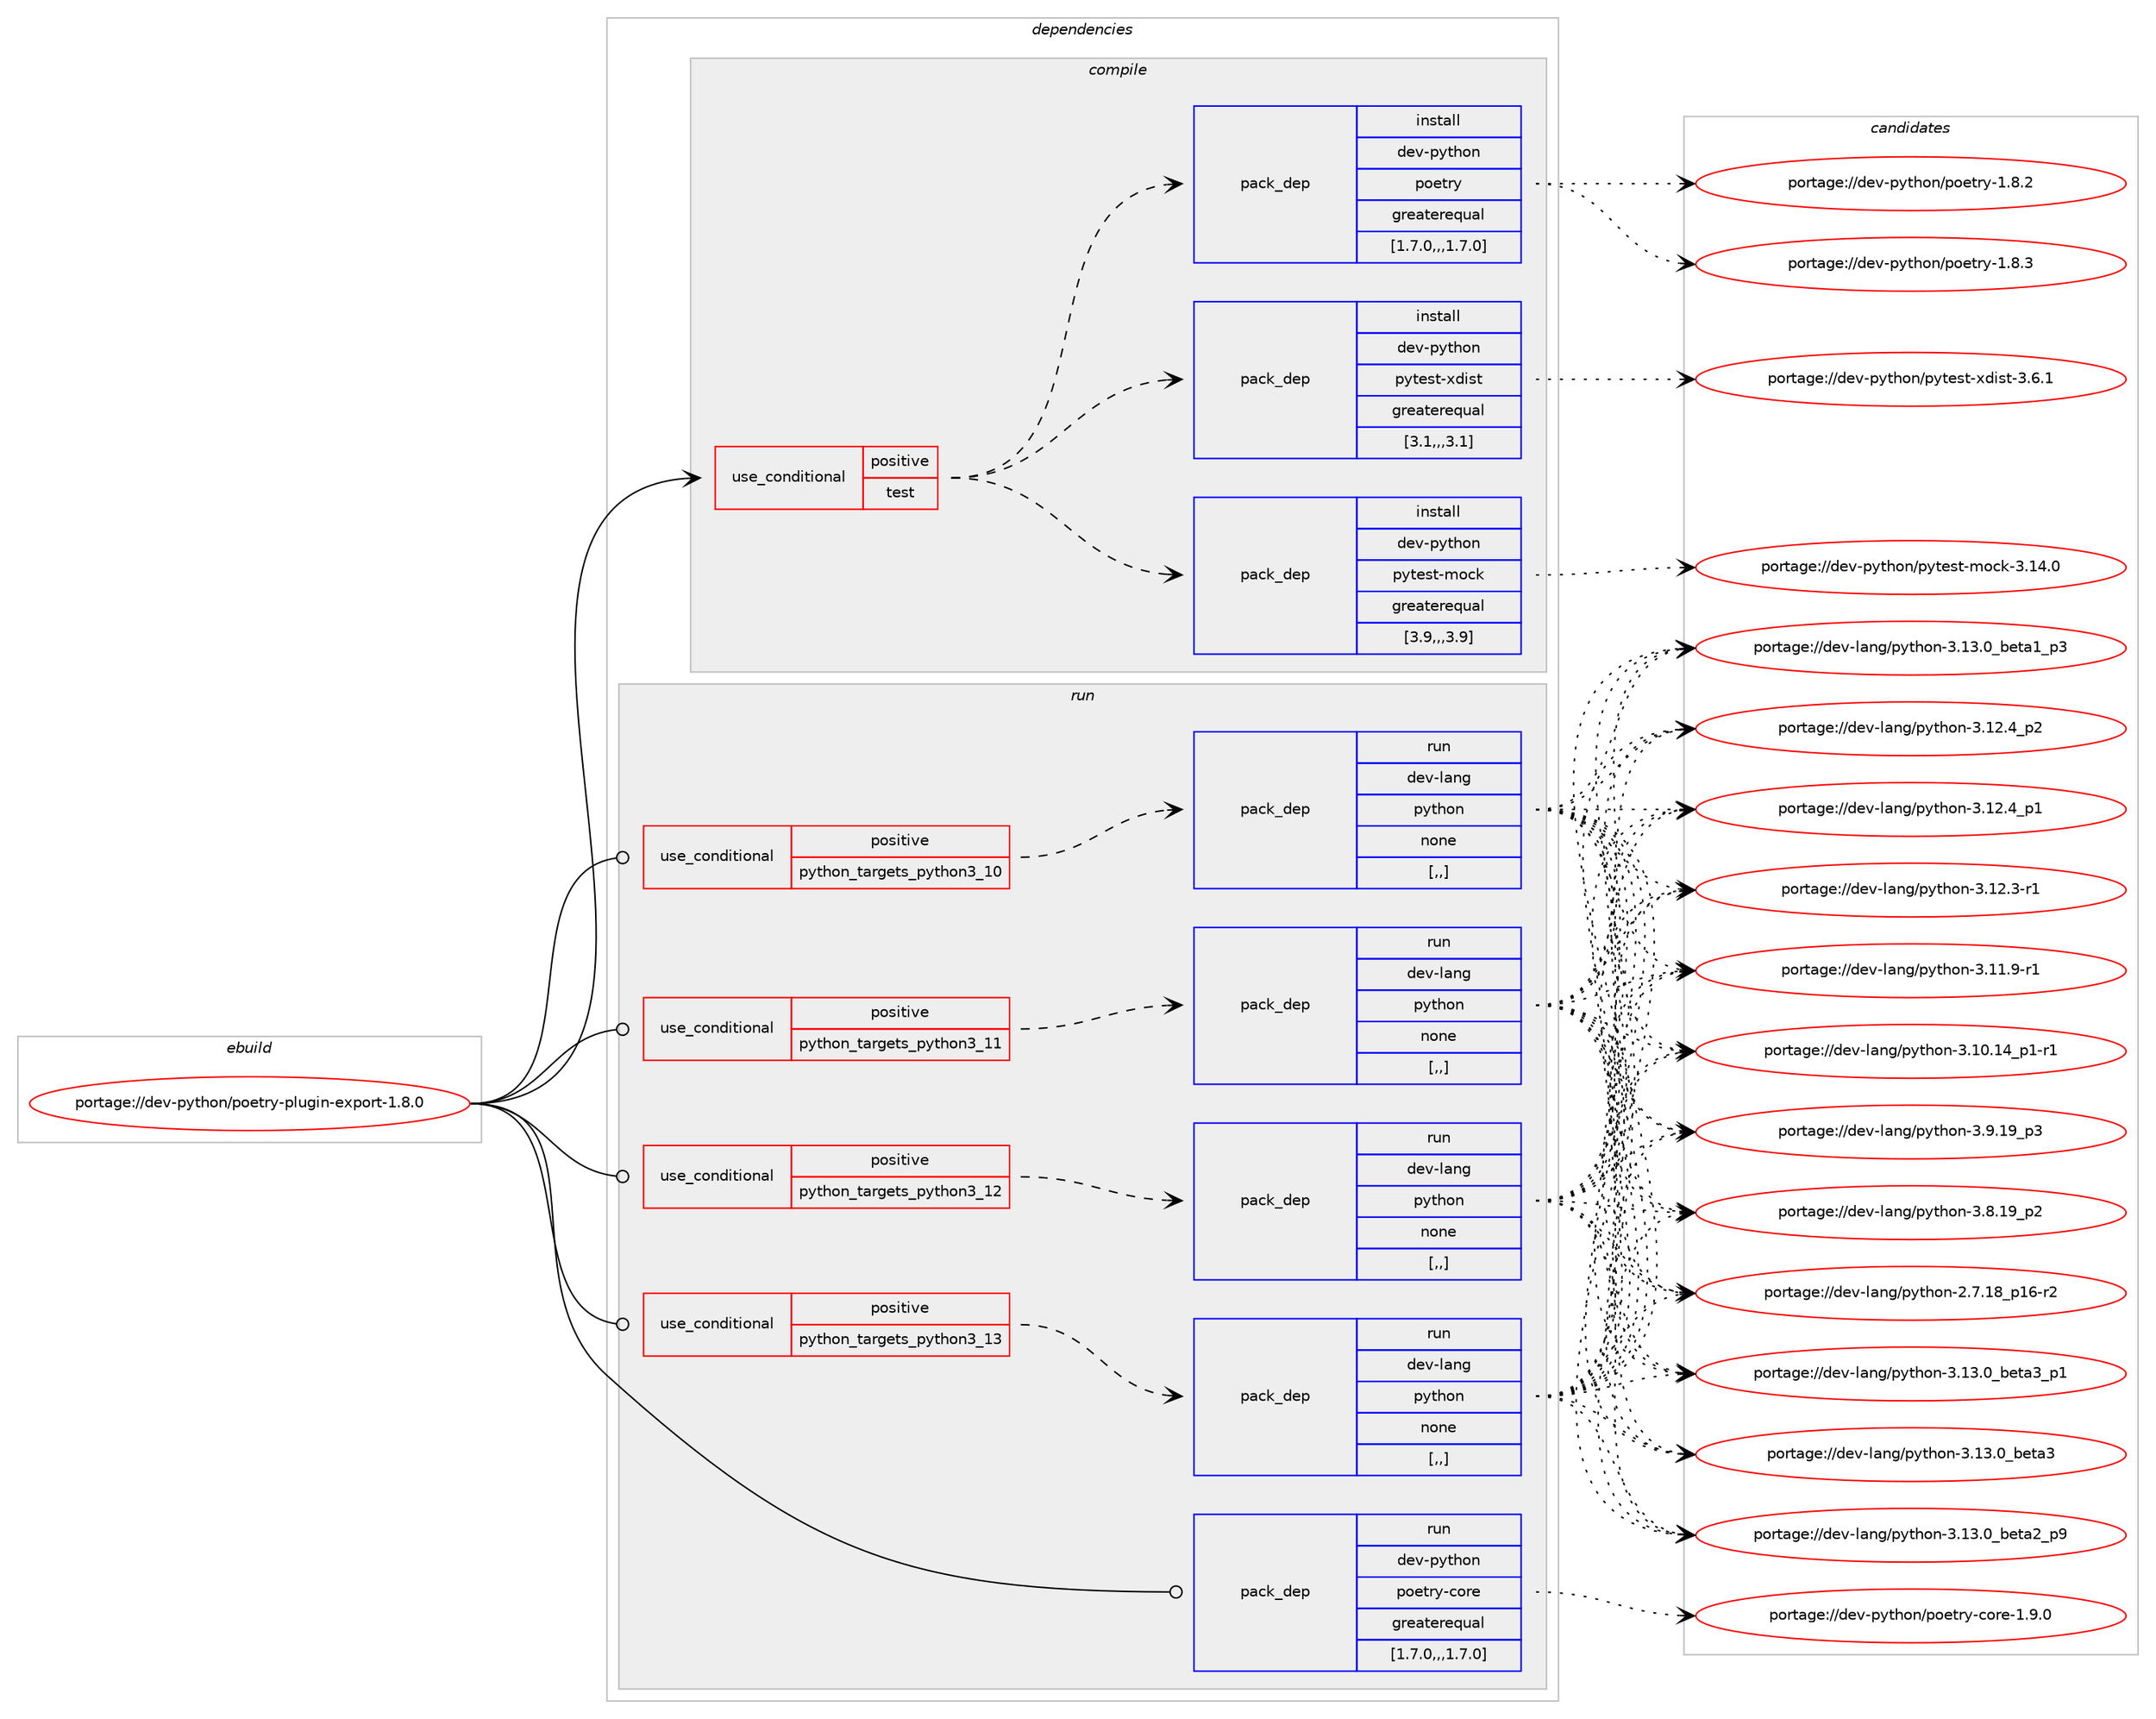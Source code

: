 digraph prolog {

# *************
# Graph options
# *************

newrank=true;
concentrate=true;
compound=true;
graph [rankdir=LR,fontname=Helvetica,fontsize=10,ranksep=1.5];#, ranksep=2.5, nodesep=0.2];
edge  [arrowhead=vee];
node  [fontname=Helvetica,fontsize=10];

# **********
# The ebuild
# **********

subgraph cluster_leftcol {
color=gray;
rank=same;
label=<<i>ebuild</i>>;
id [label="portage://dev-python/poetry-plugin-export-1.8.0", color=red, width=4, href="../dev-python/poetry-plugin-export-1.8.0.svg"];
}

# ****************
# The dependencies
# ****************

subgraph cluster_midcol {
color=gray;
label=<<i>dependencies</i>>;
subgraph cluster_compile {
fillcolor="#eeeeee";
style=filled;
label=<<i>compile</i>>;
subgraph cond35849 {
dependency153879 [label=<<TABLE BORDER="0" CELLBORDER="1" CELLSPACING="0" CELLPADDING="4"><TR><TD ROWSPAN="3" CELLPADDING="10">use_conditional</TD></TR><TR><TD>positive</TD></TR><TR><TD>test</TD></TR></TABLE>>, shape=none, color=red];
subgraph pack116793 {
dependency153880 [label=<<TABLE BORDER="0" CELLBORDER="1" CELLSPACING="0" CELLPADDING="4" WIDTH="220"><TR><TD ROWSPAN="6" CELLPADDING="30">pack_dep</TD></TR><TR><TD WIDTH="110">install</TD></TR><TR><TD>dev-python</TD></TR><TR><TD>poetry</TD></TR><TR><TD>greaterequal</TD></TR><TR><TD>[1.7.0,,,1.7.0]</TD></TR></TABLE>>, shape=none, color=blue];
}
dependency153879:e -> dependency153880:w [weight=20,style="dashed",arrowhead="vee"];
subgraph pack116794 {
dependency153881 [label=<<TABLE BORDER="0" CELLBORDER="1" CELLSPACING="0" CELLPADDING="4" WIDTH="220"><TR><TD ROWSPAN="6" CELLPADDING="30">pack_dep</TD></TR><TR><TD WIDTH="110">install</TD></TR><TR><TD>dev-python</TD></TR><TR><TD>pytest-mock</TD></TR><TR><TD>greaterequal</TD></TR><TR><TD>[3.9,,,3.9]</TD></TR></TABLE>>, shape=none, color=blue];
}
dependency153879:e -> dependency153881:w [weight=20,style="dashed",arrowhead="vee"];
subgraph pack116795 {
dependency153882 [label=<<TABLE BORDER="0" CELLBORDER="1" CELLSPACING="0" CELLPADDING="4" WIDTH="220"><TR><TD ROWSPAN="6" CELLPADDING="30">pack_dep</TD></TR><TR><TD WIDTH="110">install</TD></TR><TR><TD>dev-python</TD></TR><TR><TD>pytest-xdist</TD></TR><TR><TD>greaterequal</TD></TR><TR><TD>[3.1,,,3.1]</TD></TR></TABLE>>, shape=none, color=blue];
}
dependency153879:e -> dependency153882:w [weight=20,style="dashed",arrowhead="vee"];
}
id:e -> dependency153879:w [weight=20,style="solid",arrowhead="vee"];
}
subgraph cluster_compileandrun {
fillcolor="#eeeeee";
style=filled;
label=<<i>compile and run</i>>;
}
subgraph cluster_run {
fillcolor="#eeeeee";
style=filled;
label=<<i>run</i>>;
subgraph cond35850 {
dependency153883 [label=<<TABLE BORDER="0" CELLBORDER="1" CELLSPACING="0" CELLPADDING="4"><TR><TD ROWSPAN="3" CELLPADDING="10">use_conditional</TD></TR><TR><TD>positive</TD></TR><TR><TD>python_targets_python3_10</TD></TR></TABLE>>, shape=none, color=red];
subgraph pack116796 {
dependency153884 [label=<<TABLE BORDER="0" CELLBORDER="1" CELLSPACING="0" CELLPADDING="4" WIDTH="220"><TR><TD ROWSPAN="6" CELLPADDING="30">pack_dep</TD></TR><TR><TD WIDTH="110">run</TD></TR><TR><TD>dev-lang</TD></TR><TR><TD>python</TD></TR><TR><TD>none</TD></TR><TR><TD>[,,]</TD></TR></TABLE>>, shape=none, color=blue];
}
dependency153883:e -> dependency153884:w [weight=20,style="dashed",arrowhead="vee"];
}
id:e -> dependency153883:w [weight=20,style="solid",arrowhead="odot"];
subgraph cond35851 {
dependency153885 [label=<<TABLE BORDER="0" CELLBORDER="1" CELLSPACING="0" CELLPADDING="4"><TR><TD ROWSPAN="3" CELLPADDING="10">use_conditional</TD></TR><TR><TD>positive</TD></TR><TR><TD>python_targets_python3_11</TD></TR></TABLE>>, shape=none, color=red];
subgraph pack116797 {
dependency153886 [label=<<TABLE BORDER="0" CELLBORDER="1" CELLSPACING="0" CELLPADDING="4" WIDTH="220"><TR><TD ROWSPAN="6" CELLPADDING="30">pack_dep</TD></TR><TR><TD WIDTH="110">run</TD></TR><TR><TD>dev-lang</TD></TR><TR><TD>python</TD></TR><TR><TD>none</TD></TR><TR><TD>[,,]</TD></TR></TABLE>>, shape=none, color=blue];
}
dependency153885:e -> dependency153886:w [weight=20,style="dashed",arrowhead="vee"];
}
id:e -> dependency153885:w [weight=20,style="solid",arrowhead="odot"];
subgraph cond35852 {
dependency153887 [label=<<TABLE BORDER="0" CELLBORDER="1" CELLSPACING="0" CELLPADDING="4"><TR><TD ROWSPAN="3" CELLPADDING="10">use_conditional</TD></TR><TR><TD>positive</TD></TR><TR><TD>python_targets_python3_12</TD></TR></TABLE>>, shape=none, color=red];
subgraph pack116798 {
dependency153888 [label=<<TABLE BORDER="0" CELLBORDER="1" CELLSPACING="0" CELLPADDING="4" WIDTH="220"><TR><TD ROWSPAN="6" CELLPADDING="30">pack_dep</TD></TR><TR><TD WIDTH="110">run</TD></TR><TR><TD>dev-lang</TD></TR><TR><TD>python</TD></TR><TR><TD>none</TD></TR><TR><TD>[,,]</TD></TR></TABLE>>, shape=none, color=blue];
}
dependency153887:e -> dependency153888:w [weight=20,style="dashed",arrowhead="vee"];
}
id:e -> dependency153887:w [weight=20,style="solid",arrowhead="odot"];
subgraph cond35853 {
dependency153889 [label=<<TABLE BORDER="0" CELLBORDER="1" CELLSPACING="0" CELLPADDING="4"><TR><TD ROWSPAN="3" CELLPADDING="10">use_conditional</TD></TR><TR><TD>positive</TD></TR><TR><TD>python_targets_python3_13</TD></TR></TABLE>>, shape=none, color=red];
subgraph pack116799 {
dependency153890 [label=<<TABLE BORDER="0" CELLBORDER="1" CELLSPACING="0" CELLPADDING="4" WIDTH="220"><TR><TD ROWSPAN="6" CELLPADDING="30">pack_dep</TD></TR><TR><TD WIDTH="110">run</TD></TR><TR><TD>dev-lang</TD></TR><TR><TD>python</TD></TR><TR><TD>none</TD></TR><TR><TD>[,,]</TD></TR></TABLE>>, shape=none, color=blue];
}
dependency153889:e -> dependency153890:w [weight=20,style="dashed",arrowhead="vee"];
}
id:e -> dependency153889:w [weight=20,style="solid",arrowhead="odot"];
subgraph pack116800 {
dependency153891 [label=<<TABLE BORDER="0" CELLBORDER="1" CELLSPACING="0" CELLPADDING="4" WIDTH="220"><TR><TD ROWSPAN="6" CELLPADDING="30">pack_dep</TD></TR><TR><TD WIDTH="110">run</TD></TR><TR><TD>dev-python</TD></TR><TR><TD>poetry-core</TD></TR><TR><TD>greaterequal</TD></TR><TR><TD>[1.7.0,,,1.7.0]</TD></TR></TABLE>>, shape=none, color=blue];
}
id:e -> dependency153891:w [weight=20,style="solid",arrowhead="odot"];
}
}

# **************
# The candidates
# **************

subgraph cluster_choices {
rank=same;
color=gray;
label=<<i>candidates</i>>;

subgraph choice116793 {
color=black;
nodesep=1;
choice1001011184511212111610411111047112111101116114121454946564651 [label="portage://dev-python/poetry-1.8.3", color=red, width=4,href="../dev-python/poetry-1.8.3.svg"];
choice1001011184511212111610411111047112111101116114121454946564650 [label="portage://dev-python/poetry-1.8.2", color=red, width=4,href="../dev-python/poetry-1.8.2.svg"];
dependency153880:e -> choice1001011184511212111610411111047112111101116114121454946564651:w [style=dotted,weight="100"];
dependency153880:e -> choice1001011184511212111610411111047112111101116114121454946564650:w [style=dotted,weight="100"];
}
subgraph choice116794 {
color=black;
nodesep=1;
choice1001011184511212111610411111047112121116101115116451091119910745514649524648 [label="portage://dev-python/pytest-mock-3.14.0", color=red, width=4,href="../dev-python/pytest-mock-3.14.0.svg"];
dependency153881:e -> choice1001011184511212111610411111047112121116101115116451091119910745514649524648:w [style=dotted,weight="100"];
}
subgraph choice116795 {
color=black;
nodesep=1;
choice100101118451121211161041111104711212111610111511645120100105115116455146544649 [label="portage://dev-python/pytest-xdist-3.6.1", color=red, width=4,href="../dev-python/pytest-xdist-3.6.1.svg"];
dependency153882:e -> choice100101118451121211161041111104711212111610111511645120100105115116455146544649:w [style=dotted,weight="100"];
}
subgraph choice116796 {
color=black;
nodesep=1;
choice10010111845108971101034711212111610411111045514649514648959810111697519511249 [label="portage://dev-lang/python-3.13.0_beta3_p1", color=red, width=4,href="../dev-lang/python-3.13.0_beta3_p1.svg"];
choice1001011184510897110103471121211161041111104551464951464895981011169751 [label="portage://dev-lang/python-3.13.0_beta3", color=red, width=4,href="../dev-lang/python-3.13.0_beta3.svg"];
choice10010111845108971101034711212111610411111045514649514648959810111697509511257 [label="portage://dev-lang/python-3.13.0_beta2_p9", color=red, width=4,href="../dev-lang/python-3.13.0_beta2_p9.svg"];
choice10010111845108971101034711212111610411111045514649514648959810111697499511251 [label="portage://dev-lang/python-3.13.0_beta1_p3", color=red, width=4,href="../dev-lang/python-3.13.0_beta1_p3.svg"];
choice100101118451089711010347112121116104111110455146495046529511250 [label="portage://dev-lang/python-3.12.4_p2", color=red, width=4,href="../dev-lang/python-3.12.4_p2.svg"];
choice100101118451089711010347112121116104111110455146495046529511249 [label="portage://dev-lang/python-3.12.4_p1", color=red, width=4,href="../dev-lang/python-3.12.4_p1.svg"];
choice100101118451089711010347112121116104111110455146495046514511449 [label="portage://dev-lang/python-3.12.3-r1", color=red, width=4,href="../dev-lang/python-3.12.3-r1.svg"];
choice100101118451089711010347112121116104111110455146494946574511449 [label="portage://dev-lang/python-3.11.9-r1", color=red, width=4,href="../dev-lang/python-3.11.9-r1.svg"];
choice100101118451089711010347112121116104111110455146494846495295112494511449 [label="portage://dev-lang/python-3.10.14_p1-r1", color=red, width=4,href="../dev-lang/python-3.10.14_p1-r1.svg"];
choice100101118451089711010347112121116104111110455146574649579511251 [label="portage://dev-lang/python-3.9.19_p3", color=red, width=4,href="../dev-lang/python-3.9.19_p3.svg"];
choice100101118451089711010347112121116104111110455146564649579511250 [label="portage://dev-lang/python-3.8.19_p2", color=red, width=4,href="../dev-lang/python-3.8.19_p2.svg"];
choice100101118451089711010347112121116104111110455046554649569511249544511450 [label="portage://dev-lang/python-2.7.18_p16-r2", color=red, width=4,href="../dev-lang/python-2.7.18_p16-r2.svg"];
dependency153884:e -> choice10010111845108971101034711212111610411111045514649514648959810111697519511249:w [style=dotted,weight="100"];
dependency153884:e -> choice1001011184510897110103471121211161041111104551464951464895981011169751:w [style=dotted,weight="100"];
dependency153884:e -> choice10010111845108971101034711212111610411111045514649514648959810111697509511257:w [style=dotted,weight="100"];
dependency153884:e -> choice10010111845108971101034711212111610411111045514649514648959810111697499511251:w [style=dotted,weight="100"];
dependency153884:e -> choice100101118451089711010347112121116104111110455146495046529511250:w [style=dotted,weight="100"];
dependency153884:e -> choice100101118451089711010347112121116104111110455146495046529511249:w [style=dotted,weight="100"];
dependency153884:e -> choice100101118451089711010347112121116104111110455146495046514511449:w [style=dotted,weight="100"];
dependency153884:e -> choice100101118451089711010347112121116104111110455146494946574511449:w [style=dotted,weight="100"];
dependency153884:e -> choice100101118451089711010347112121116104111110455146494846495295112494511449:w [style=dotted,weight="100"];
dependency153884:e -> choice100101118451089711010347112121116104111110455146574649579511251:w [style=dotted,weight="100"];
dependency153884:e -> choice100101118451089711010347112121116104111110455146564649579511250:w [style=dotted,weight="100"];
dependency153884:e -> choice100101118451089711010347112121116104111110455046554649569511249544511450:w [style=dotted,weight="100"];
}
subgraph choice116797 {
color=black;
nodesep=1;
choice10010111845108971101034711212111610411111045514649514648959810111697519511249 [label="portage://dev-lang/python-3.13.0_beta3_p1", color=red, width=4,href="../dev-lang/python-3.13.0_beta3_p1.svg"];
choice1001011184510897110103471121211161041111104551464951464895981011169751 [label="portage://dev-lang/python-3.13.0_beta3", color=red, width=4,href="../dev-lang/python-3.13.0_beta3.svg"];
choice10010111845108971101034711212111610411111045514649514648959810111697509511257 [label="portage://dev-lang/python-3.13.0_beta2_p9", color=red, width=4,href="../dev-lang/python-3.13.0_beta2_p9.svg"];
choice10010111845108971101034711212111610411111045514649514648959810111697499511251 [label="portage://dev-lang/python-3.13.0_beta1_p3", color=red, width=4,href="../dev-lang/python-3.13.0_beta1_p3.svg"];
choice100101118451089711010347112121116104111110455146495046529511250 [label="portage://dev-lang/python-3.12.4_p2", color=red, width=4,href="../dev-lang/python-3.12.4_p2.svg"];
choice100101118451089711010347112121116104111110455146495046529511249 [label="portage://dev-lang/python-3.12.4_p1", color=red, width=4,href="../dev-lang/python-3.12.4_p1.svg"];
choice100101118451089711010347112121116104111110455146495046514511449 [label="portage://dev-lang/python-3.12.3-r1", color=red, width=4,href="../dev-lang/python-3.12.3-r1.svg"];
choice100101118451089711010347112121116104111110455146494946574511449 [label="portage://dev-lang/python-3.11.9-r1", color=red, width=4,href="../dev-lang/python-3.11.9-r1.svg"];
choice100101118451089711010347112121116104111110455146494846495295112494511449 [label="portage://dev-lang/python-3.10.14_p1-r1", color=red, width=4,href="../dev-lang/python-3.10.14_p1-r1.svg"];
choice100101118451089711010347112121116104111110455146574649579511251 [label="portage://dev-lang/python-3.9.19_p3", color=red, width=4,href="../dev-lang/python-3.9.19_p3.svg"];
choice100101118451089711010347112121116104111110455146564649579511250 [label="portage://dev-lang/python-3.8.19_p2", color=red, width=4,href="../dev-lang/python-3.8.19_p2.svg"];
choice100101118451089711010347112121116104111110455046554649569511249544511450 [label="portage://dev-lang/python-2.7.18_p16-r2", color=red, width=4,href="../dev-lang/python-2.7.18_p16-r2.svg"];
dependency153886:e -> choice10010111845108971101034711212111610411111045514649514648959810111697519511249:w [style=dotted,weight="100"];
dependency153886:e -> choice1001011184510897110103471121211161041111104551464951464895981011169751:w [style=dotted,weight="100"];
dependency153886:e -> choice10010111845108971101034711212111610411111045514649514648959810111697509511257:w [style=dotted,weight="100"];
dependency153886:e -> choice10010111845108971101034711212111610411111045514649514648959810111697499511251:w [style=dotted,weight="100"];
dependency153886:e -> choice100101118451089711010347112121116104111110455146495046529511250:w [style=dotted,weight="100"];
dependency153886:e -> choice100101118451089711010347112121116104111110455146495046529511249:w [style=dotted,weight="100"];
dependency153886:e -> choice100101118451089711010347112121116104111110455146495046514511449:w [style=dotted,weight="100"];
dependency153886:e -> choice100101118451089711010347112121116104111110455146494946574511449:w [style=dotted,weight="100"];
dependency153886:e -> choice100101118451089711010347112121116104111110455146494846495295112494511449:w [style=dotted,weight="100"];
dependency153886:e -> choice100101118451089711010347112121116104111110455146574649579511251:w [style=dotted,weight="100"];
dependency153886:e -> choice100101118451089711010347112121116104111110455146564649579511250:w [style=dotted,weight="100"];
dependency153886:e -> choice100101118451089711010347112121116104111110455046554649569511249544511450:w [style=dotted,weight="100"];
}
subgraph choice116798 {
color=black;
nodesep=1;
choice10010111845108971101034711212111610411111045514649514648959810111697519511249 [label="portage://dev-lang/python-3.13.0_beta3_p1", color=red, width=4,href="../dev-lang/python-3.13.0_beta3_p1.svg"];
choice1001011184510897110103471121211161041111104551464951464895981011169751 [label="portage://dev-lang/python-3.13.0_beta3", color=red, width=4,href="../dev-lang/python-3.13.0_beta3.svg"];
choice10010111845108971101034711212111610411111045514649514648959810111697509511257 [label="portage://dev-lang/python-3.13.0_beta2_p9", color=red, width=4,href="../dev-lang/python-3.13.0_beta2_p9.svg"];
choice10010111845108971101034711212111610411111045514649514648959810111697499511251 [label="portage://dev-lang/python-3.13.0_beta1_p3", color=red, width=4,href="../dev-lang/python-3.13.0_beta1_p3.svg"];
choice100101118451089711010347112121116104111110455146495046529511250 [label="portage://dev-lang/python-3.12.4_p2", color=red, width=4,href="../dev-lang/python-3.12.4_p2.svg"];
choice100101118451089711010347112121116104111110455146495046529511249 [label="portage://dev-lang/python-3.12.4_p1", color=red, width=4,href="../dev-lang/python-3.12.4_p1.svg"];
choice100101118451089711010347112121116104111110455146495046514511449 [label="portage://dev-lang/python-3.12.3-r1", color=red, width=4,href="../dev-lang/python-3.12.3-r1.svg"];
choice100101118451089711010347112121116104111110455146494946574511449 [label="portage://dev-lang/python-3.11.9-r1", color=red, width=4,href="../dev-lang/python-3.11.9-r1.svg"];
choice100101118451089711010347112121116104111110455146494846495295112494511449 [label="portage://dev-lang/python-3.10.14_p1-r1", color=red, width=4,href="../dev-lang/python-3.10.14_p1-r1.svg"];
choice100101118451089711010347112121116104111110455146574649579511251 [label="portage://dev-lang/python-3.9.19_p3", color=red, width=4,href="../dev-lang/python-3.9.19_p3.svg"];
choice100101118451089711010347112121116104111110455146564649579511250 [label="portage://dev-lang/python-3.8.19_p2", color=red, width=4,href="../dev-lang/python-3.8.19_p2.svg"];
choice100101118451089711010347112121116104111110455046554649569511249544511450 [label="portage://dev-lang/python-2.7.18_p16-r2", color=red, width=4,href="../dev-lang/python-2.7.18_p16-r2.svg"];
dependency153888:e -> choice10010111845108971101034711212111610411111045514649514648959810111697519511249:w [style=dotted,weight="100"];
dependency153888:e -> choice1001011184510897110103471121211161041111104551464951464895981011169751:w [style=dotted,weight="100"];
dependency153888:e -> choice10010111845108971101034711212111610411111045514649514648959810111697509511257:w [style=dotted,weight="100"];
dependency153888:e -> choice10010111845108971101034711212111610411111045514649514648959810111697499511251:w [style=dotted,weight="100"];
dependency153888:e -> choice100101118451089711010347112121116104111110455146495046529511250:w [style=dotted,weight="100"];
dependency153888:e -> choice100101118451089711010347112121116104111110455146495046529511249:w [style=dotted,weight="100"];
dependency153888:e -> choice100101118451089711010347112121116104111110455146495046514511449:w [style=dotted,weight="100"];
dependency153888:e -> choice100101118451089711010347112121116104111110455146494946574511449:w [style=dotted,weight="100"];
dependency153888:e -> choice100101118451089711010347112121116104111110455146494846495295112494511449:w [style=dotted,weight="100"];
dependency153888:e -> choice100101118451089711010347112121116104111110455146574649579511251:w [style=dotted,weight="100"];
dependency153888:e -> choice100101118451089711010347112121116104111110455146564649579511250:w [style=dotted,weight="100"];
dependency153888:e -> choice100101118451089711010347112121116104111110455046554649569511249544511450:w [style=dotted,weight="100"];
}
subgraph choice116799 {
color=black;
nodesep=1;
choice10010111845108971101034711212111610411111045514649514648959810111697519511249 [label="portage://dev-lang/python-3.13.0_beta3_p1", color=red, width=4,href="../dev-lang/python-3.13.0_beta3_p1.svg"];
choice1001011184510897110103471121211161041111104551464951464895981011169751 [label="portage://dev-lang/python-3.13.0_beta3", color=red, width=4,href="../dev-lang/python-3.13.0_beta3.svg"];
choice10010111845108971101034711212111610411111045514649514648959810111697509511257 [label="portage://dev-lang/python-3.13.0_beta2_p9", color=red, width=4,href="../dev-lang/python-3.13.0_beta2_p9.svg"];
choice10010111845108971101034711212111610411111045514649514648959810111697499511251 [label="portage://dev-lang/python-3.13.0_beta1_p3", color=red, width=4,href="../dev-lang/python-3.13.0_beta1_p3.svg"];
choice100101118451089711010347112121116104111110455146495046529511250 [label="portage://dev-lang/python-3.12.4_p2", color=red, width=4,href="../dev-lang/python-3.12.4_p2.svg"];
choice100101118451089711010347112121116104111110455146495046529511249 [label="portage://dev-lang/python-3.12.4_p1", color=red, width=4,href="../dev-lang/python-3.12.4_p1.svg"];
choice100101118451089711010347112121116104111110455146495046514511449 [label="portage://dev-lang/python-3.12.3-r1", color=red, width=4,href="../dev-lang/python-3.12.3-r1.svg"];
choice100101118451089711010347112121116104111110455146494946574511449 [label="portage://dev-lang/python-3.11.9-r1", color=red, width=4,href="../dev-lang/python-3.11.9-r1.svg"];
choice100101118451089711010347112121116104111110455146494846495295112494511449 [label="portage://dev-lang/python-3.10.14_p1-r1", color=red, width=4,href="../dev-lang/python-3.10.14_p1-r1.svg"];
choice100101118451089711010347112121116104111110455146574649579511251 [label="portage://dev-lang/python-3.9.19_p3", color=red, width=4,href="../dev-lang/python-3.9.19_p3.svg"];
choice100101118451089711010347112121116104111110455146564649579511250 [label="portage://dev-lang/python-3.8.19_p2", color=red, width=4,href="../dev-lang/python-3.8.19_p2.svg"];
choice100101118451089711010347112121116104111110455046554649569511249544511450 [label="portage://dev-lang/python-2.7.18_p16-r2", color=red, width=4,href="../dev-lang/python-2.7.18_p16-r2.svg"];
dependency153890:e -> choice10010111845108971101034711212111610411111045514649514648959810111697519511249:w [style=dotted,weight="100"];
dependency153890:e -> choice1001011184510897110103471121211161041111104551464951464895981011169751:w [style=dotted,weight="100"];
dependency153890:e -> choice10010111845108971101034711212111610411111045514649514648959810111697509511257:w [style=dotted,weight="100"];
dependency153890:e -> choice10010111845108971101034711212111610411111045514649514648959810111697499511251:w [style=dotted,weight="100"];
dependency153890:e -> choice100101118451089711010347112121116104111110455146495046529511250:w [style=dotted,weight="100"];
dependency153890:e -> choice100101118451089711010347112121116104111110455146495046529511249:w [style=dotted,weight="100"];
dependency153890:e -> choice100101118451089711010347112121116104111110455146495046514511449:w [style=dotted,weight="100"];
dependency153890:e -> choice100101118451089711010347112121116104111110455146494946574511449:w [style=dotted,weight="100"];
dependency153890:e -> choice100101118451089711010347112121116104111110455146494846495295112494511449:w [style=dotted,weight="100"];
dependency153890:e -> choice100101118451089711010347112121116104111110455146574649579511251:w [style=dotted,weight="100"];
dependency153890:e -> choice100101118451089711010347112121116104111110455146564649579511250:w [style=dotted,weight="100"];
dependency153890:e -> choice100101118451089711010347112121116104111110455046554649569511249544511450:w [style=dotted,weight="100"];
}
subgraph choice116800 {
color=black;
nodesep=1;
choice10010111845112121116104111110471121111011161141214599111114101454946574648 [label="portage://dev-python/poetry-core-1.9.0", color=red, width=4,href="../dev-python/poetry-core-1.9.0.svg"];
dependency153891:e -> choice10010111845112121116104111110471121111011161141214599111114101454946574648:w [style=dotted,weight="100"];
}
}

}
